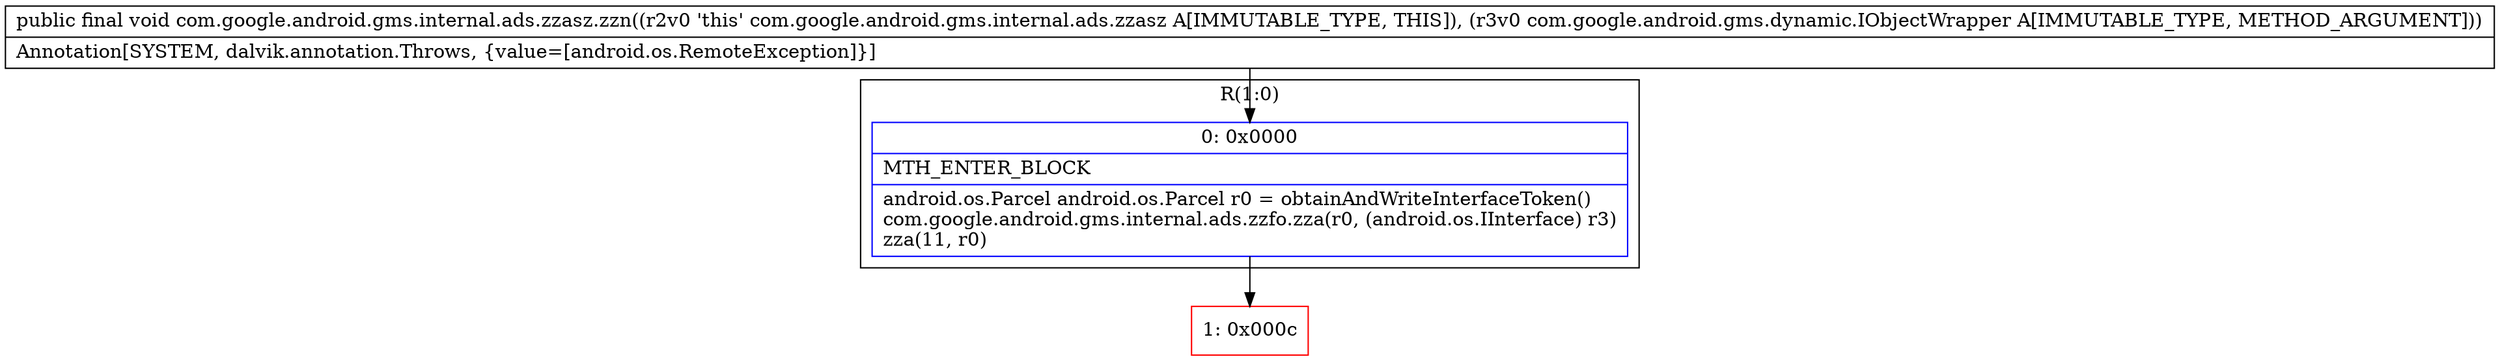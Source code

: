 digraph "CFG forcom.google.android.gms.internal.ads.zzasz.zzn(Lcom\/google\/android\/gms\/dynamic\/IObjectWrapper;)V" {
subgraph cluster_Region_1467418518 {
label = "R(1:0)";
node [shape=record,color=blue];
Node_0 [shape=record,label="{0\:\ 0x0000|MTH_ENTER_BLOCK\l|android.os.Parcel android.os.Parcel r0 = obtainAndWriteInterfaceToken()\lcom.google.android.gms.internal.ads.zzfo.zza(r0, (android.os.IInterface) r3)\lzza(11, r0)\l}"];
}
Node_1 [shape=record,color=red,label="{1\:\ 0x000c}"];
MethodNode[shape=record,label="{public final void com.google.android.gms.internal.ads.zzasz.zzn((r2v0 'this' com.google.android.gms.internal.ads.zzasz A[IMMUTABLE_TYPE, THIS]), (r3v0 com.google.android.gms.dynamic.IObjectWrapper A[IMMUTABLE_TYPE, METHOD_ARGUMENT]))  | Annotation[SYSTEM, dalvik.annotation.Throws, \{value=[android.os.RemoteException]\}]\l}"];
MethodNode -> Node_0;
Node_0 -> Node_1;
}

